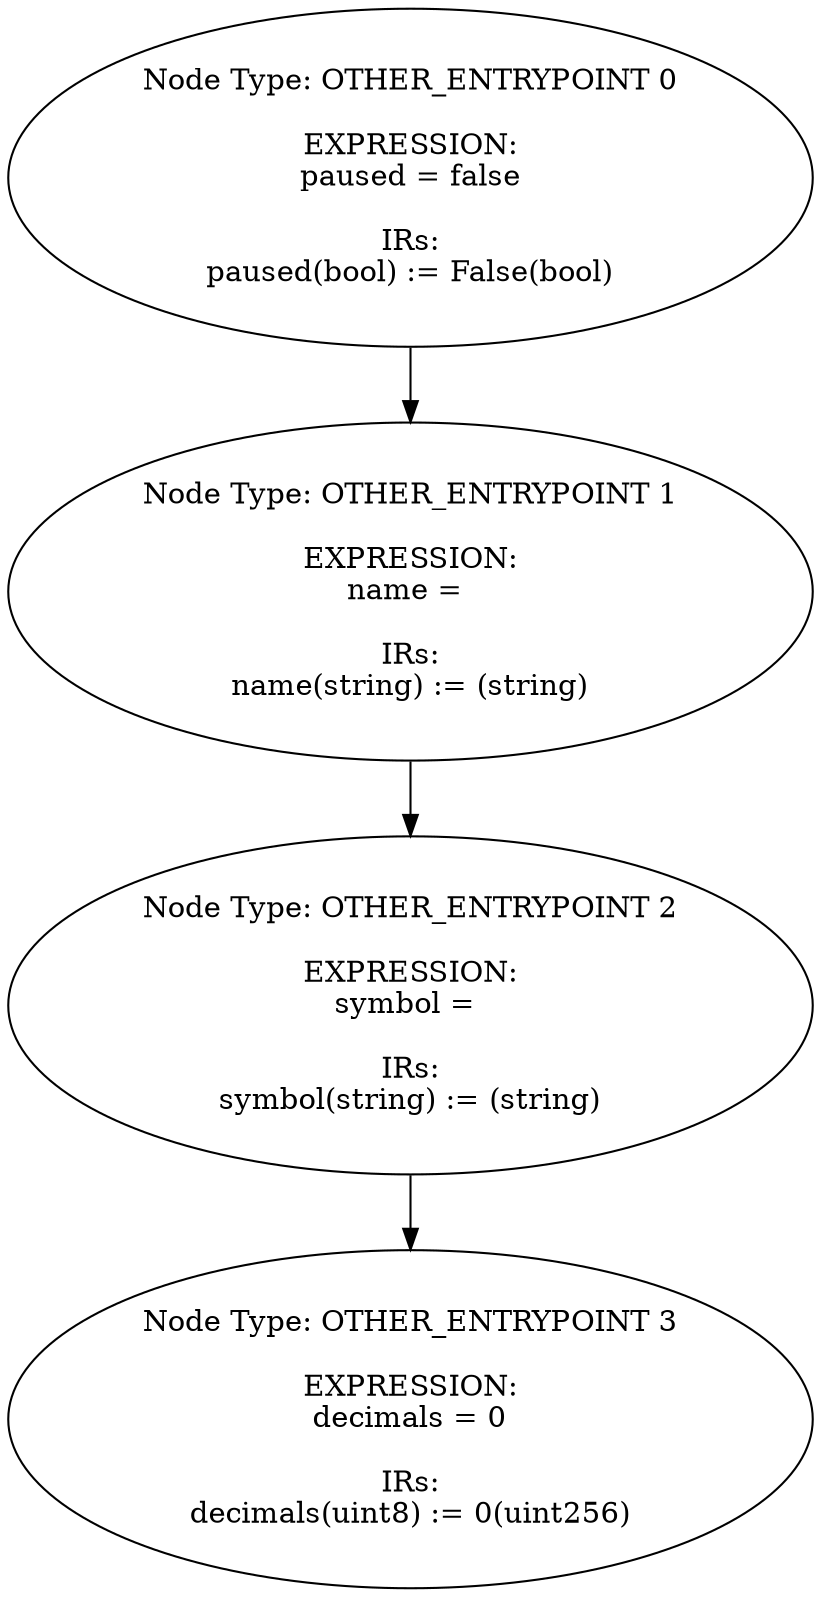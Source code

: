 digraph{
0[label="Node Type: OTHER_ENTRYPOINT 0

EXPRESSION:
paused = false

IRs:
paused(bool) := False(bool)"];
0->1;
1[label="Node Type: OTHER_ENTRYPOINT 1

EXPRESSION:
name = 

IRs:
name(string) := (string)"];
1->2;
2[label="Node Type: OTHER_ENTRYPOINT 2

EXPRESSION:
symbol = 

IRs:
symbol(string) := (string)"];
2->3;
3[label="Node Type: OTHER_ENTRYPOINT 3

EXPRESSION:
decimals = 0

IRs:
decimals(uint8) := 0(uint256)"];
}
